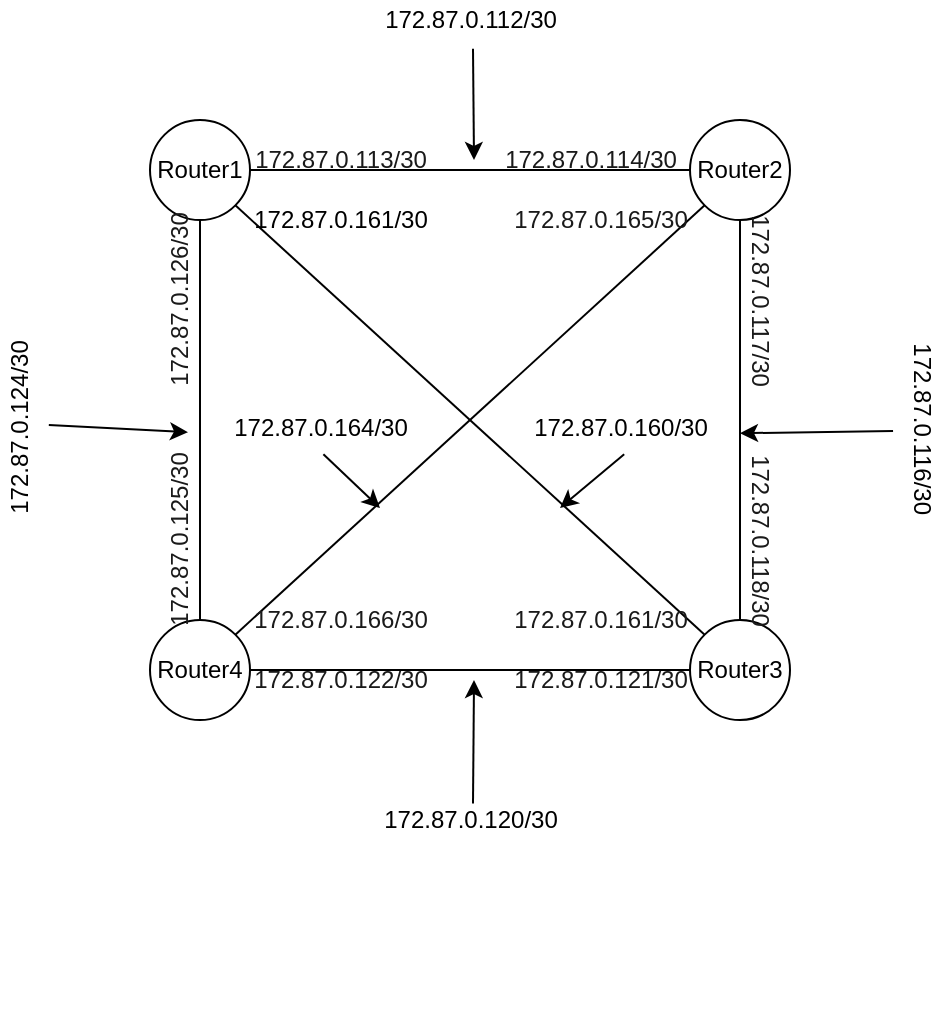 <mxfile version="15.9.6" type="github">
  <diagram id="6a731a19-8d31-9384-78a2-239565b7b9f0" name="Page-1">
    <mxGraphModel dx="1237" dy="663" grid="1" gridSize="10" guides="1" tooltips="1" connect="1" arrows="1" fold="1" page="1" pageScale="1" pageWidth="1169" pageHeight="827" background="none" math="0" shadow="0">
      <root>
        <mxCell id="0" />
        <mxCell id="1" parent="0" />
        <mxCell id="kDrkMeq8tnJ4oxaY3LN9-143" value="Router1" style="ellipse;whiteSpace=wrap;html=1;aspect=fixed;" vertex="1" parent="1">
          <mxGeometry x="425" y="270" width="50" height="50" as="geometry" />
        </mxCell>
        <mxCell id="kDrkMeq8tnJ4oxaY3LN9-144" value="&lt;span&gt;Router4&lt;/span&gt;" style="ellipse;whiteSpace=wrap;html=1;aspect=fixed;" vertex="1" parent="1">
          <mxGeometry x="425" y="520" width="50" height="50" as="geometry" />
        </mxCell>
        <mxCell id="kDrkMeq8tnJ4oxaY3LN9-145" value="&lt;span&gt;Router3&lt;/span&gt;" style="ellipse;whiteSpace=wrap;html=1;aspect=fixed;" vertex="1" parent="1">
          <mxGeometry x="695" y="520" width="50" height="50" as="geometry" />
        </mxCell>
        <mxCell id="kDrkMeq8tnJ4oxaY3LN9-146" value="&lt;span&gt;Router2&lt;/span&gt;" style="ellipse;whiteSpace=wrap;html=1;aspect=fixed;" vertex="1" parent="1">
          <mxGeometry x="695" y="270" width="50" height="50" as="geometry" />
        </mxCell>
        <mxCell id="kDrkMeq8tnJ4oxaY3LN9-147" value="" style="endArrow=none;html=1;rounded=0;exitX=1;exitY=0.5;exitDx=0;exitDy=0;entryX=0;entryY=0.5;entryDx=0;entryDy=0;" edge="1" parent="1" source="kDrkMeq8tnJ4oxaY3LN9-144" target="kDrkMeq8tnJ4oxaY3LN9-145">
          <mxGeometry width="50" height="50" relative="1" as="geometry">
            <mxPoint x="615" y="450" as="sourcePoint" />
            <mxPoint x="665" y="400" as="targetPoint" />
          </mxGeometry>
        </mxCell>
        <mxCell id="kDrkMeq8tnJ4oxaY3LN9-148" value="" style="endArrow=none;html=1;rounded=0;exitX=1;exitY=0;exitDx=0;exitDy=0;entryX=0;entryY=1;entryDx=0;entryDy=0;" edge="1" parent="1" source="kDrkMeq8tnJ4oxaY3LN9-144" target="kDrkMeq8tnJ4oxaY3LN9-146">
          <mxGeometry width="50" height="50" relative="1" as="geometry">
            <mxPoint x="615" y="410" as="sourcePoint" />
            <mxPoint x="665" y="360" as="targetPoint" />
          </mxGeometry>
        </mxCell>
        <mxCell id="kDrkMeq8tnJ4oxaY3LN9-149" value="" style="endArrow=none;html=1;rounded=0;entryX=0.5;entryY=1;entryDx=0;entryDy=0;exitX=0.5;exitY=0;exitDx=0;exitDy=0;" edge="1" parent="1" source="kDrkMeq8tnJ4oxaY3LN9-145" target="kDrkMeq8tnJ4oxaY3LN9-146">
          <mxGeometry width="50" height="50" relative="1" as="geometry">
            <mxPoint x="615" y="410" as="sourcePoint" />
            <mxPoint x="665" y="360" as="targetPoint" />
          </mxGeometry>
        </mxCell>
        <mxCell id="kDrkMeq8tnJ4oxaY3LN9-150" value="" style="endArrow=none;html=1;rounded=0;entryX=0.5;entryY=1;entryDx=0;entryDy=0;exitX=0.5;exitY=0;exitDx=0;exitDy=0;" edge="1" parent="1" source="kDrkMeq8tnJ4oxaY3LN9-144" target="kDrkMeq8tnJ4oxaY3LN9-143">
          <mxGeometry width="50" height="50" relative="1" as="geometry">
            <mxPoint x="455" y="410" as="sourcePoint" />
            <mxPoint x="505" y="360" as="targetPoint" />
          </mxGeometry>
        </mxCell>
        <mxCell id="kDrkMeq8tnJ4oxaY3LN9-151" value="" style="endArrow=none;html=1;rounded=0;exitX=1;exitY=0.5;exitDx=0;exitDy=0;entryX=0;entryY=0.5;entryDx=0;entryDy=0;" edge="1" parent="1" source="kDrkMeq8tnJ4oxaY3LN9-143" target="kDrkMeq8tnJ4oxaY3LN9-146">
          <mxGeometry width="50" height="50" relative="1" as="geometry">
            <mxPoint x="615" y="410" as="sourcePoint" />
            <mxPoint x="665" y="360" as="targetPoint" />
          </mxGeometry>
        </mxCell>
        <mxCell id="kDrkMeq8tnJ4oxaY3LN9-152" value="" style="endArrow=none;html=1;rounded=0;exitX=1;exitY=1;exitDx=0;exitDy=0;entryX=0;entryY=0;entryDx=0;entryDy=0;" edge="1" parent="1" source="kDrkMeq8tnJ4oxaY3LN9-143" target="kDrkMeq8tnJ4oxaY3LN9-145">
          <mxGeometry width="50" height="50" relative="1" as="geometry">
            <mxPoint x="517.678" y="456.322" as="sourcePoint" />
            <mxPoint x="682.322" y="332.678" as="targetPoint" />
          </mxGeometry>
        </mxCell>
        <mxCell id="kDrkMeq8tnJ4oxaY3LN9-161" value="172.87.0.112/30" style="text;html=1;align=center;verticalAlign=middle;resizable=0;points=[];autosize=1;strokeColor=none;fillColor=none;" vertex="1" parent="1">
          <mxGeometry x="535" y="210" width="100" height="20" as="geometry" />
        </mxCell>
        <mxCell id="kDrkMeq8tnJ4oxaY3LN9-162" value="" style="endArrow=classic;html=1;rounded=0;strokeColor=#000000;labelBackgroundColor=#1A1A1A;exitX=0.517;exitY=1.154;exitDx=0;exitDy=0;exitPerimeter=0;" edge="1" parent="1" source="kDrkMeq8tnJ4oxaY3LN9-172">
          <mxGeometry width="50" height="50" relative="1" as="geometry">
            <mxPoint x="790" y="634" as="sourcePoint" />
            <mxPoint x="540" y="464" as="targetPoint" />
          </mxGeometry>
        </mxCell>
        <mxCell id="kDrkMeq8tnJ4oxaY3LN9-163" value="" style="endArrow=classic;html=1;rounded=0;strokeColor=#000000;labelBackgroundColor=#1A1A1A;exitX=0.515;exitY=1.22;exitDx=0;exitDy=0;exitPerimeter=0;" edge="1" parent="1" source="kDrkMeq8tnJ4oxaY3LN9-161">
          <mxGeometry width="50" height="50" relative="1" as="geometry">
            <mxPoint x="790" y="600" as="sourcePoint" />
            <mxPoint x="587" y="290" as="targetPoint" />
          </mxGeometry>
        </mxCell>
        <mxCell id="kDrkMeq8tnJ4oxaY3LN9-164" value="" style="endArrow=classic;startArrow=classic;html=1;rounded=0;strokeColor=#FFFFFF;fontColor=#1A1A1A;labelBackgroundColor=#1A1A1A;" edge="1" parent="1">
          <mxGeometry width="50" height="50" relative="1" as="geometry">
            <mxPoint x="630" y="710" as="sourcePoint" />
            <mxPoint x="640" y="570" as="targetPoint" />
          </mxGeometry>
        </mxCell>
        <mxCell id="kDrkMeq8tnJ4oxaY3LN9-165" value="172.87.0.113/30" style="text;html=1;align=center;verticalAlign=middle;resizable=0;points=[];autosize=1;strokeColor=none;fillColor=none;fontColor=#1A1A1A;" vertex="1" parent="1">
          <mxGeometry x="470" y="280" width="100" height="20" as="geometry" />
        </mxCell>
        <mxCell id="kDrkMeq8tnJ4oxaY3LN9-166" value="172.87.0.114/30" style="text;html=1;align=center;verticalAlign=middle;resizable=0;points=[];autosize=1;strokeColor=none;fillColor=none;fontColor=#1A1A1A;" vertex="1" parent="1">
          <mxGeometry x="595" y="280" width="100" height="20" as="geometry" />
        </mxCell>
        <mxCell id="kDrkMeq8tnJ4oxaY3LN9-167" value="172.87.0.161/30" style="text;html=1;align=center;verticalAlign=middle;resizable=0;points=[];autosize=1;" vertex="1" parent="1">
          <mxGeometry x="470" y="310" width="100" height="20" as="geometry" />
        </mxCell>
        <mxCell id="kDrkMeq8tnJ4oxaY3LN9-168" value="172.87.0.165/30" style="text;html=1;align=center;verticalAlign=middle;resizable=0;points=[];autosize=1;strokeColor=none;fillColor=none;fontColor=#1A1A1A;" vertex="1" parent="1">
          <mxGeometry x="600" y="310" width="100" height="20" as="geometry" />
        </mxCell>
        <mxCell id="kDrkMeq8tnJ4oxaY3LN9-169" value="172.87.0.161/30" style="text;html=1;align=center;verticalAlign=middle;resizable=0;points=[];autosize=1;strokeColor=none;fillColor=none;fontColor=#1A1A1A;" vertex="1" parent="1">
          <mxGeometry x="600" y="510" width="100" height="20" as="geometry" />
        </mxCell>
        <mxCell id="kDrkMeq8tnJ4oxaY3LN9-170" value="172.87.0.166/30" style="text;html=1;align=center;verticalAlign=middle;resizable=0;points=[];autosize=1;strokeColor=none;fillColor=none;fontColor=#1A1A1A;" vertex="1" parent="1">
          <mxGeometry x="470" y="510" width="100" height="20" as="geometry" />
        </mxCell>
        <mxCell id="kDrkMeq8tnJ4oxaY3LN9-171" value="172.87.0.160/30" style="text;html=1;align=center;verticalAlign=middle;resizable=0;points=[];autosize=1;" vertex="1" parent="1">
          <mxGeometry x="610" y="414" width="100" height="20" as="geometry" />
        </mxCell>
        <mxCell id="kDrkMeq8tnJ4oxaY3LN9-172" value="172.87.0.164/30" style="text;html=1;align=center;verticalAlign=middle;resizable=0;points=[];autosize=1;" vertex="1" parent="1">
          <mxGeometry x="460" y="414" width="100" height="20" as="geometry" />
        </mxCell>
        <mxCell id="kDrkMeq8tnJ4oxaY3LN9-173" value="" style="endArrow=classic;html=1;rounded=0;strokeColor=#000000;labelBackgroundColor=#1A1A1A;exitX=0.521;exitY=1.154;exitDx=0;exitDy=0;exitPerimeter=0;" edge="1" parent="1" source="kDrkMeq8tnJ4oxaY3LN9-171">
          <mxGeometry width="50" height="50" relative="1" as="geometry">
            <mxPoint x="521.7" y="447.08" as="sourcePoint" />
            <mxPoint x="630" y="464" as="targetPoint" />
          </mxGeometry>
        </mxCell>
        <mxCell id="kDrkMeq8tnJ4oxaY3LN9-174" value="172.87.0.118/30" style="text;html=1;align=center;verticalAlign=middle;resizable=0;points=[];autosize=1;strokeColor=none;fillColor=none;fontColor=#1A1A1A;rotation=90;" vertex="1" parent="1">
          <mxGeometry x="680" y="470" width="100" height="20" as="geometry" />
        </mxCell>
        <mxCell id="kDrkMeq8tnJ4oxaY3LN9-175" value="172.87.0.117/30" style="text;html=1;align=center;verticalAlign=middle;resizable=0;points=[];autosize=1;strokeColor=none;fillColor=none;fontColor=#1A1A1A;rotation=90;" vertex="1" parent="1">
          <mxGeometry x="680" y="350" width="100" height="20" as="geometry" />
        </mxCell>
        <mxCell id="kDrkMeq8tnJ4oxaY3LN9-176" value="172.87.0.121/30" style="text;html=1;align=center;verticalAlign=middle;resizable=0;points=[];autosize=1;strokeColor=none;fillColor=none;fontColor=#1A1A1A;" vertex="1" parent="1">
          <mxGeometry x="600" y="540" width="100" height="20" as="geometry" />
        </mxCell>
        <mxCell id="kDrkMeq8tnJ4oxaY3LN9-177" value="172.87.0.122/30" style="text;html=1;align=center;verticalAlign=middle;resizable=0;points=[];autosize=1;strokeColor=none;fillColor=none;fontColor=#1A1A1A;" vertex="1" parent="1">
          <mxGeometry x="470" y="540" width="100" height="20" as="geometry" />
        </mxCell>
        <mxCell id="kDrkMeq8tnJ4oxaY3LN9-180" value="172.87.0.126/30" style="text;html=1;align=center;verticalAlign=middle;resizable=0;points=[];autosize=1;strokeColor=none;fillColor=none;fontColor=#1A1A1A;rotation=270;" vertex="1" parent="1">
          <mxGeometry x="390" y="350" width="100" height="20" as="geometry" />
        </mxCell>
        <mxCell id="kDrkMeq8tnJ4oxaY3LN9-182" value="172.87.0.125/30" style="text;html=1;align=center;verticalAlign=middle;resizable=0;points=[];autosize=1;strokeColor=none;fillColor=none;fontColor=#1A1A1A;rotation=270;" vertex="1" parent="1">
          <mxGeometry x="390" y="470" width="100" height="20" as="geometry" />
        </mxCell>
        <mxCell id="kDrkMeq8tnJ4oxaY3LN9-183" value="172.87.0.116/30" style="text;html=1;align=center;verticalAlign=middle;resizable=0;points=[];autosize=1;strokeColor=none;fillColor=none;rotation=90;" vertex="1" parent="1">
          <mxGeometry x="760.92" y="414" width="100" height="20" as="geometry" />
        </mxCell>
        <mxCell id="kDrkMeq8tnJ4oxaY3LN9-184" value="" style="endArrow=classic;html=1;rounded=0;strokeColor=#000000;labelBackgroundColor=#1A1A1A;exitX=0.515;exitY=1.22;exitDx=0;exitDy=0;exitPerimeter=0;entryX=-0.034;entryY=0.546;entryDx=0;entryDy=0;entryPerimeter=0;" edge="1" parent="1" source="kDrkMeq8tnJ4oxaY3LN9-183">
          <mxGeometry width="50" height="50" relative="1" as="geometry">
            <mxPoint x="790.92" y="610" as="sourcePoint" />
            <mxPoint x="720.0" y="426.6" as="targetPoint" />
          </mxGeometry>
        </mxCell>
        <mxCell id="kDrkMeq8tnJ4oxaY3LN9-185" value="172.87.0.120/30" style="text;html=1;align=center;verticalAlign=middle;resizable=0;points=[];autosize=1;strokeColor=none;fillColor=none;" vertex="1" parent="1">
          <mxGeometry x="535" y="610" width="100" height="20" as="geometry" />
        </mxCell>
        <mxCell id="kDrkMeq8tnJ4oxaY3LN9-186" value="" style="endArrow=classic;html=1;rounded=0;strokeColor=#000000;labelBackgroundColor=#1A1A1A;exitX=0.515;exitY=0.089;exitDx=0;exitDy=0;exitPerimeter=0;" edge="1" parent="1" source="kDrkMeq8tnJ4oxaY3LN9-185">
          <mxGeometry width="50" height="50" relative="1" as="geometry">
            <mxPoint x="790" y="1000" as="sourcePoint" />
            <mxPoint x="587" y="550" as="targetPoint" />
          </mxGeometry>
        </mxCell>
        <mxCell id="kDrkMeq8tnJ4oxaY3LN9-187" value="172.87.0.124/30" style="text;html=1;align=center;verticalAlign=middle;resizable=0;points=[];autosize=1;strokeColor=none;fillColor=none;rotation=270;" vertex="1" parent="1">
          <mxGeometry x="310" y="414" width="100" height="20" as="geometry" />
        </mxCell>
        <mxCell id="kDrkMeq8tnJ4oxaY3LN9-188" value="" style="endArrow=classic;html=1;rounded=0;strokeColor=#000000;labelBackgroundColor=#1A1A1A;exitX=0.515;exitY=1.22;exitDx=0;exitDy=0;exitPerimeter=0;entryX=-0.034;entryY=0.546;entryDx=0;entryDy=0;entryPerimeter=0;" edge="1" parent="1" source="kDrkMeq8tnJ4oxaY3LN9-187">
          <mxGeometry width="50" height="50" relative="1" as="geometry">
            <mxPoint x="514.92" y="609.5" as="sourcePoint" />
            <mxPoint x="444" y="426.1" as="targetPoint" />
          </mxGeometry>
        </mxCell>
      </root>
    </mxGraphModel>
  </diagram>
</mxfile>
